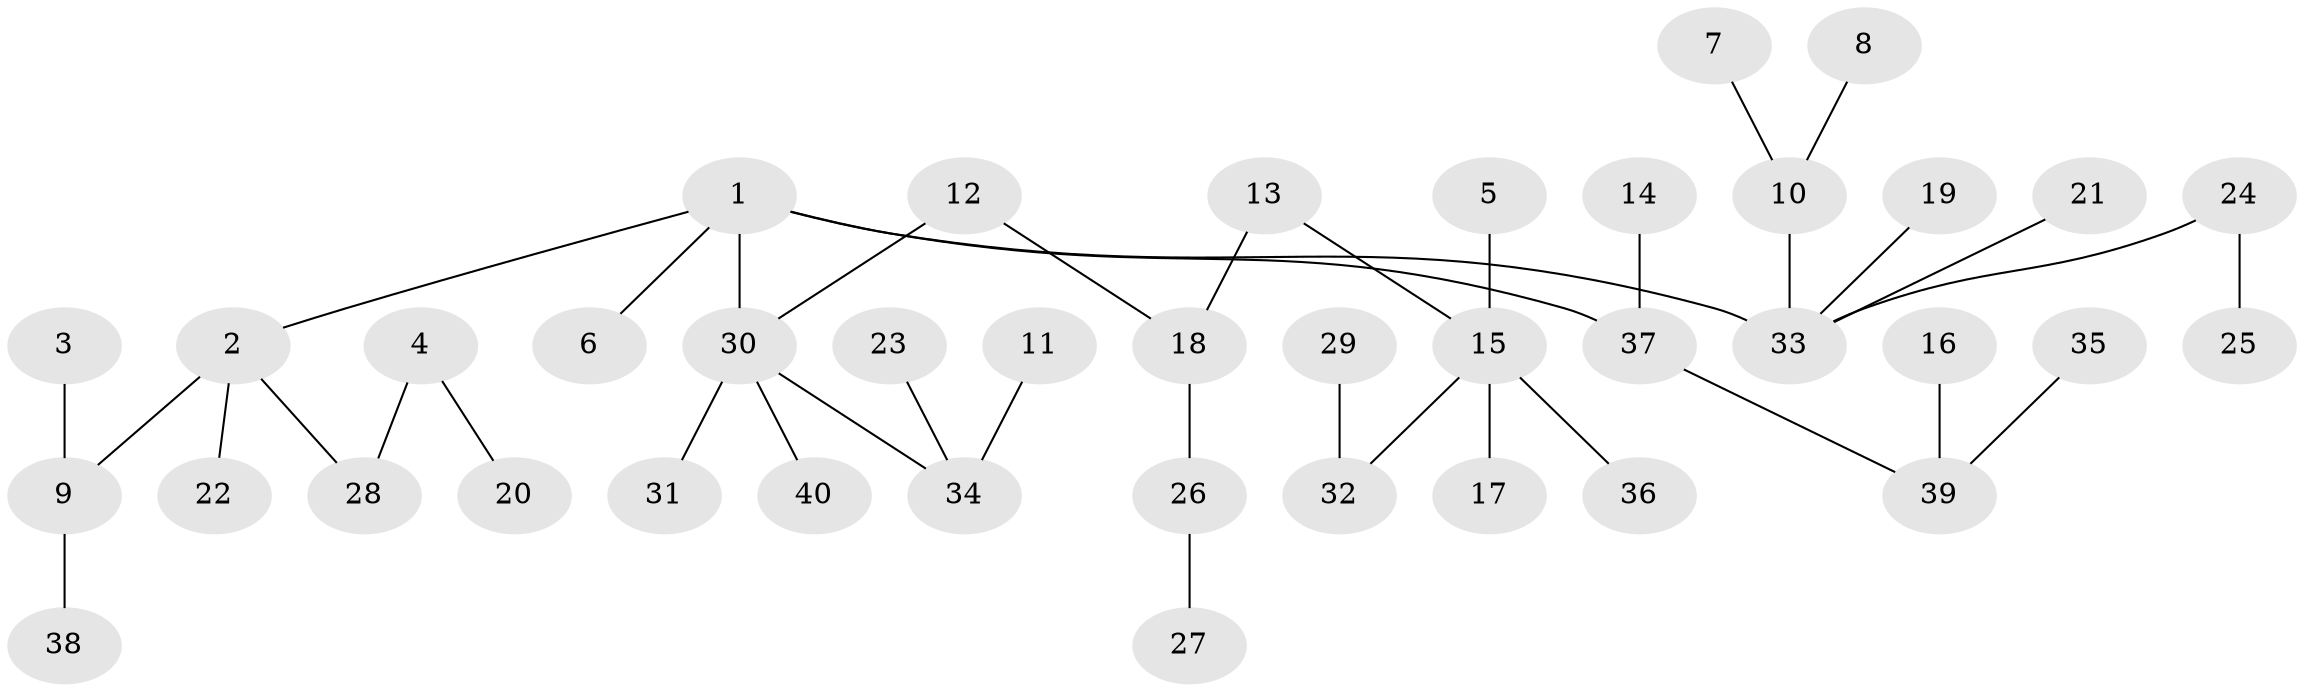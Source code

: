 // original degree distribution, {4: 0.1125, 6: 0.0375, 3: 0.1, 2: 0.2, 5: 0.0125, 1: 0.5375}
// Generated by graph-tools (version 1.1) at 2025/50/03/09/25 03:50:22]
// undirected, 40 vertices, 39 edges
graph export_dot {
graph [start="1"]
  node [color=gray90,style=filled];
  1;
  2;
  3;
  4;
  5;
  6;
  7;
  8;
  9;
  10;
  11;
  12;
  13;
  14;
  15;
  16;
  17;
  18;
  19;
  20;
  21;
  22;
  23;
  24;
  25;
  26;
  27;
  28;
  29;
  30;
  31;
  32;
  33;
  34;
  35;
  36;
  37;
  38;
  39;
  40;
  1 -- 2 [weight=1.0];
  1 -- 6 [weight=1.0];
  1 -- 30 [weight=1.0];
  1 -- 33 [weight=1.0];
  1 -- 37 [weight=1.0];
  2 -- 9 [weight=1.0];
  2 -- 22 [weight=1.0];
  2 -- 28 [weight=1.0];
  3 -- 9 [weight=1.0];
  4 -- 20 [weight=1.0];
  4 -- 28 [weight=1.0];
  5 -- 15 [weight=1.0];
  7 -- 10 [weight=1.0];
  8 -- 10 [weight=1.0];
  9 -- 38 [weight=1.0];
  10 -- 33 [weight=1.0];
  11 -- 34 [weight=1.0];
  12 -- 18 [weight=1.0];
  12 -- 30 [weight=1.0];
  13 -- 15 [weight=1.0];
  13 -- 18 [weight=1.0];
  14 -- 37 [weight=1.0];
  15 -- 17 [weight=1.0];
  15 -- 32 [weight=1.0];
  15 -- 36 [weight=1.0];
  16 -- 39 [weight=1.0];
  18 -- 26 [weight=1.0];
  19 -- 33 [weight=1.0];
  21 -- 33 [weight=1.0];
  23 -- 34 [weight=1.0];
  24 -- 25 [weight=1.0];
  24 -- 33 [weight=1.0];
  26 -- 27 [weight=1.0];
  29 -- 32 [weight=1.0];
  30 -- 31 [weight=1.0];
  30 -- 34 [weight=1.0];
  30 -- 40 [weight=1.0];
  35 -- 39 [weight=1.0];
  37 -- 39 [weight=1.0];
}
